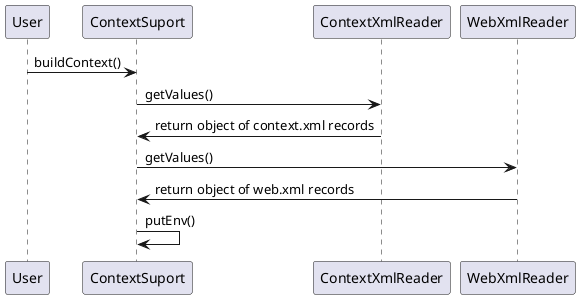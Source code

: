 @startuml
User -> ContextSuport: buildContext()
ContextSuport -> ContextXmlReader: getValues()
ContextXmlReader -> ContextSuport: return object of context.xml records

ContextSuport -> WebXmlReader: getValues()
WebXmlReader -> ContextSuport: return object of web.xml records

ContextSuport -> ContextSuport: putEnv()
@enduml

